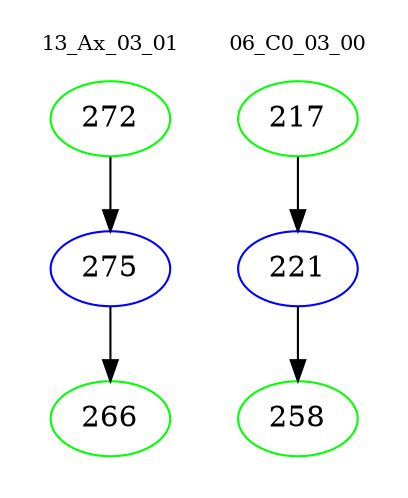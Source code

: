 digraph{
subgraph cluster_0 {
color = white
label = "13_Ax_03_01";
fontsize=10;
T0_272 [label="272", color="green"]
T0_272 -> T0_275 [color="black"]
T0_275 [label="275", color="blue"]
T0_275 -> T0_266 [color="black"]
T0_266 [label="266", color="green"]
}
subgraph cluster_1 {
color = white
label = "06_C0_03_00";
fontsize=10;
T1_217 [label="217", color="green"]
T1_217 -> T1_221 [color="black"]
T1_221 [label="221", color="blue"]
T1_221 -> T1_258 [color="black"]
T1_258 [label="258", color="green"]
}
}
